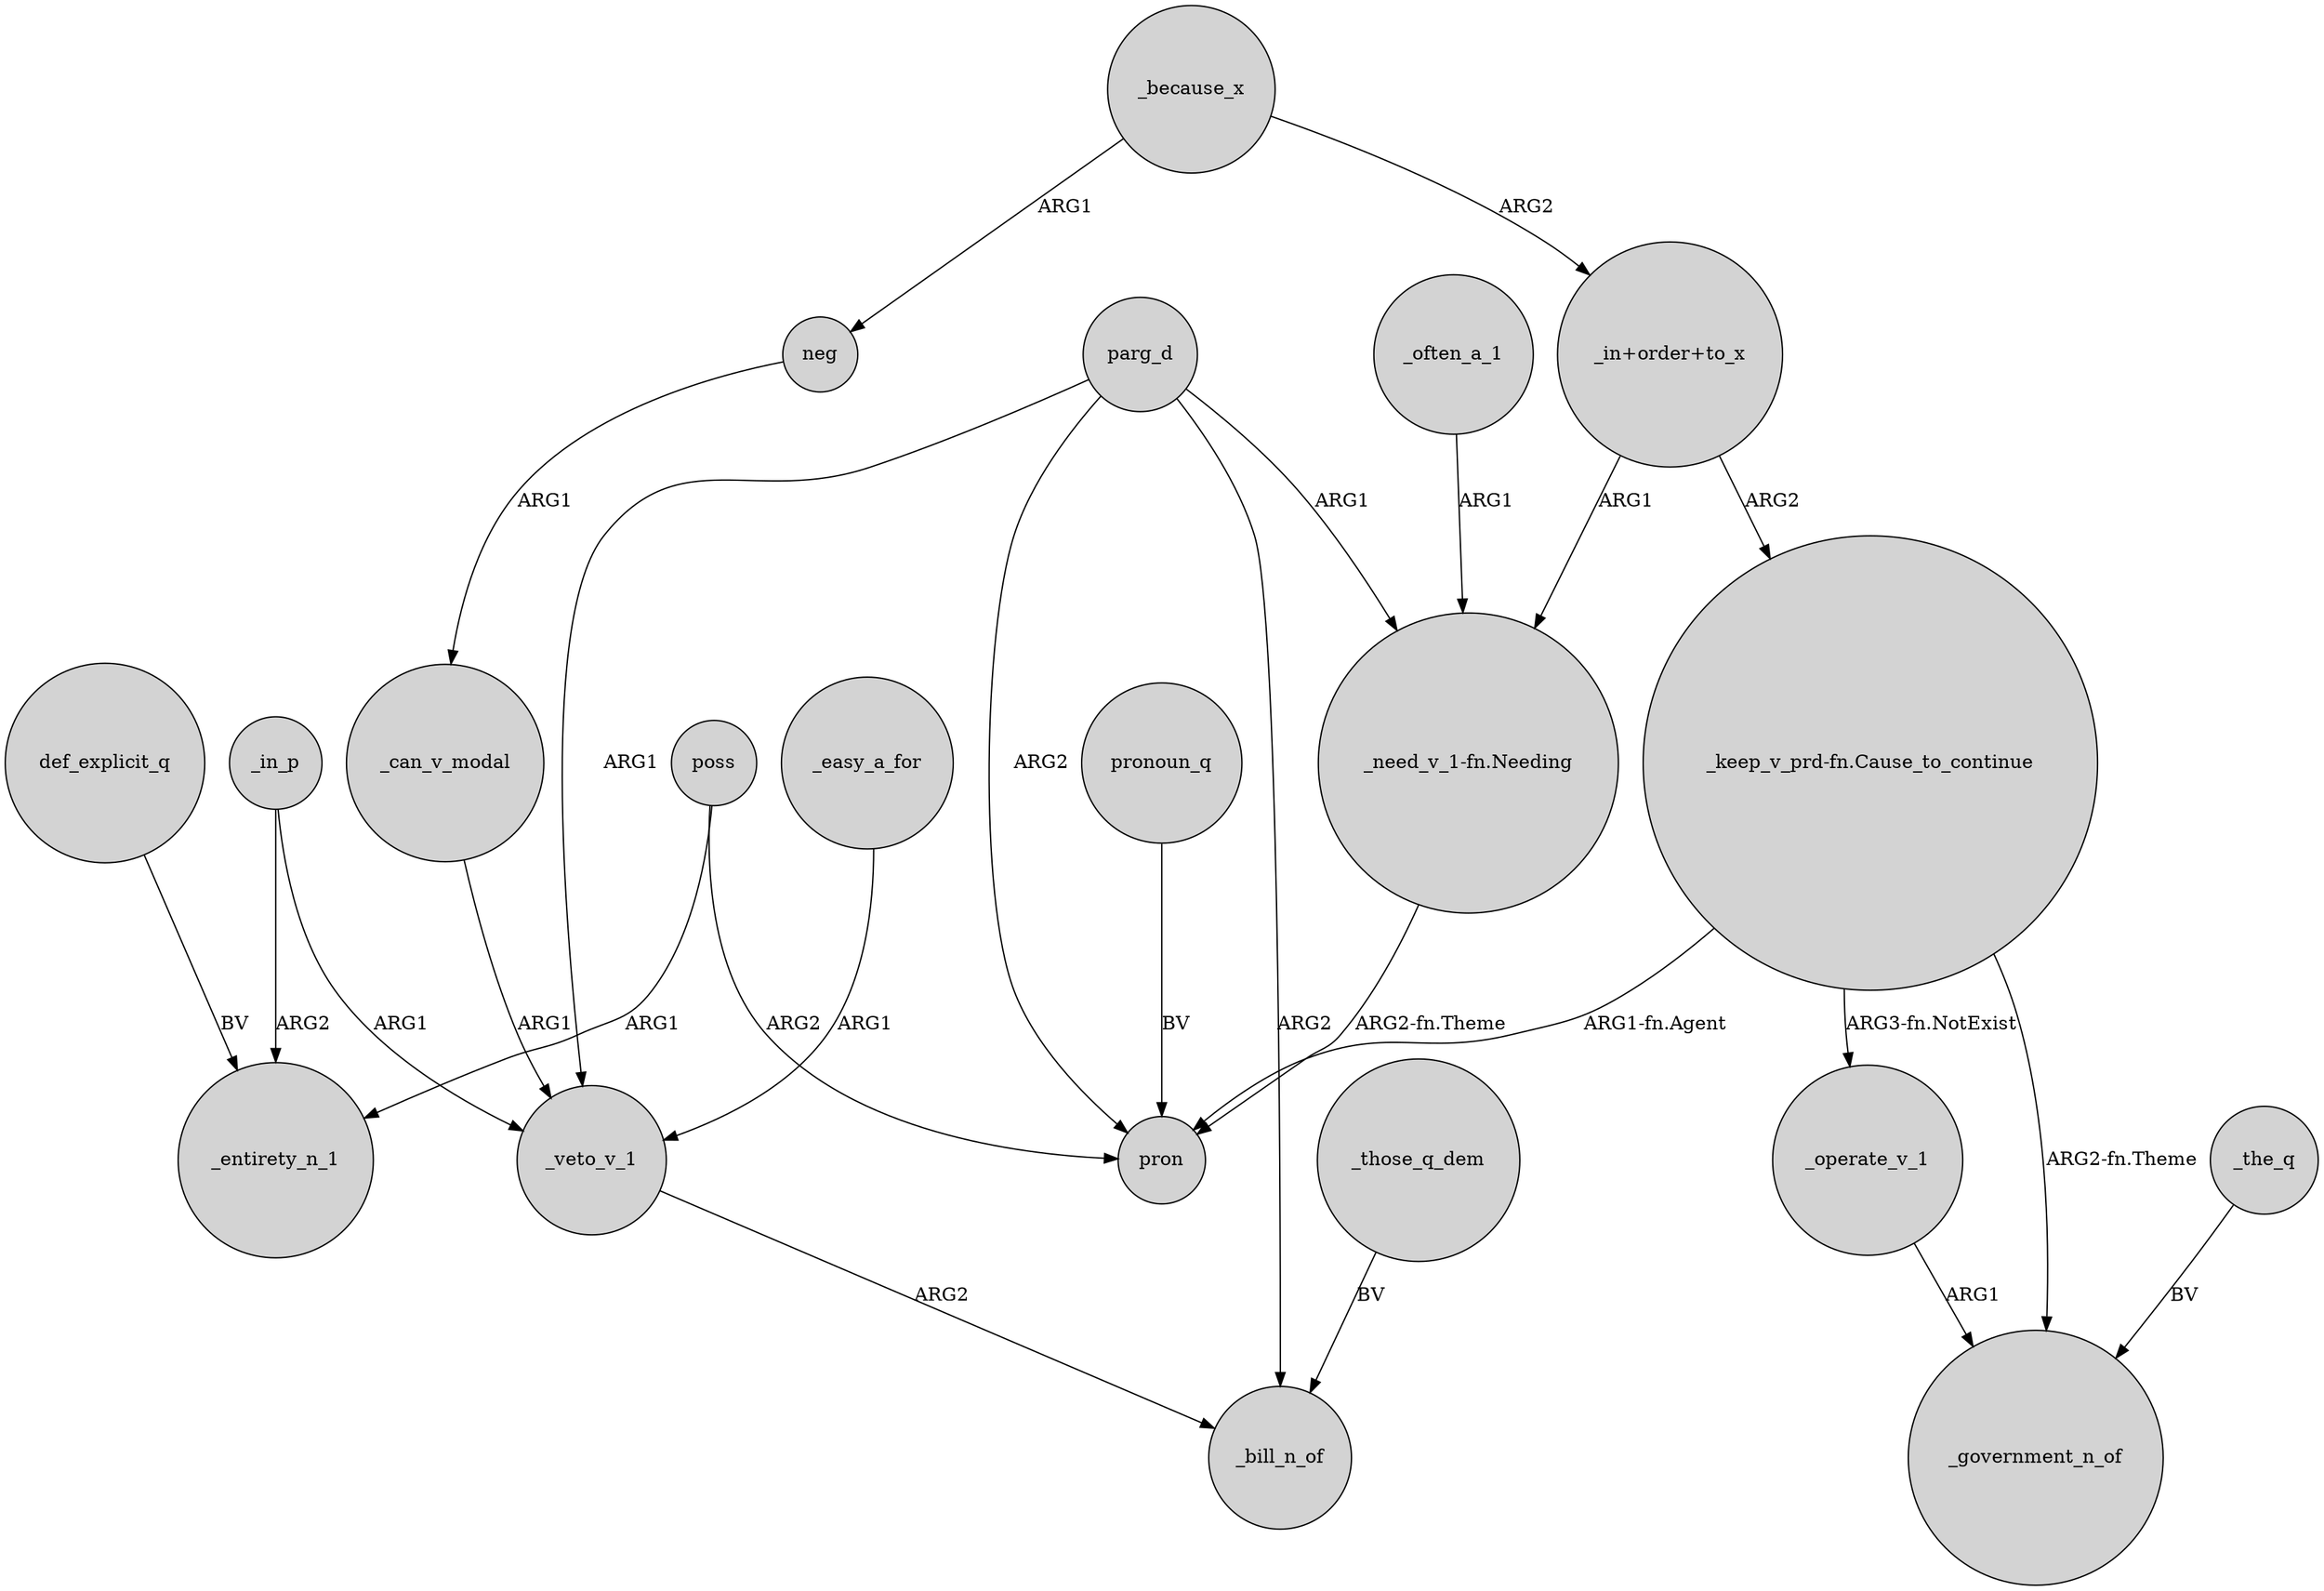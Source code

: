 digraph {
	node [shape=circle style=filled]
	_in_p -> _entirety_n_1 [label=ARG2]
	parg_d -> _veto_v_1 [label=ARG1]
	poss -> pron [label=ARG2]
	"_keep_v_prd-fn.Cause_to_continue" -> _operate_v_1 [label="ARG3-fn.NotExist"]
	"_keep_v_prd-fn.Cause_to_continue" -> pron [label="ARG1-fn.Agent"]
	"_in+order+to_x" -> "_keep_v_prd-fn.Cause_to_continue" [label=ARG2]
	_because_x -> "_in+order+to_x" [label=ARG2]
	poss -> _entirety_n_1 [label=ARG1]
	"_in+order+to_x" -> "_need_v_1-fn.Needing" [label=ARG1]
	parg_d -> _bill_n_of [label=ARG2]
	parg_d -> pron [label=ARG2]
	def_explicit_q -> _entirety_n_1 [label=BV]
	_those_q_dem -> _bill_n_of [label=BV]
	pronoun_q -> pron [label=BV]
	_operate_v_1 -> _government_n_of [label=ARG1]
	_often_a_1 -> "_need_v_1-fn.Needing" [label=ARG1]
	parg_d -> "_need_v_1-fn.Needing" [label=ARG1]
	_in_p -> _veto_v_1 [label=ARG1]
	_can_v_modal -> _veto_v_1 [label=ARG1]
	neg -> _can_v_modal [label=ARG1]
	_the_q -> _government_n_of [label=BV]
	_because_x -> neg [label=ARG1]
	_veto_v_1 -> _bill_n_of [label=ARG2]
	_easy_a_for -> _veto_v_1 [label=ARG1]
	"_need_v_1-fn.Needing" -> pron [label="ARG2-fn.Theme"]
	"_keep_v_prd-fn.Cause_to_continue" -> _government_n_of [label="ARG2-fn.Theme"]
}
